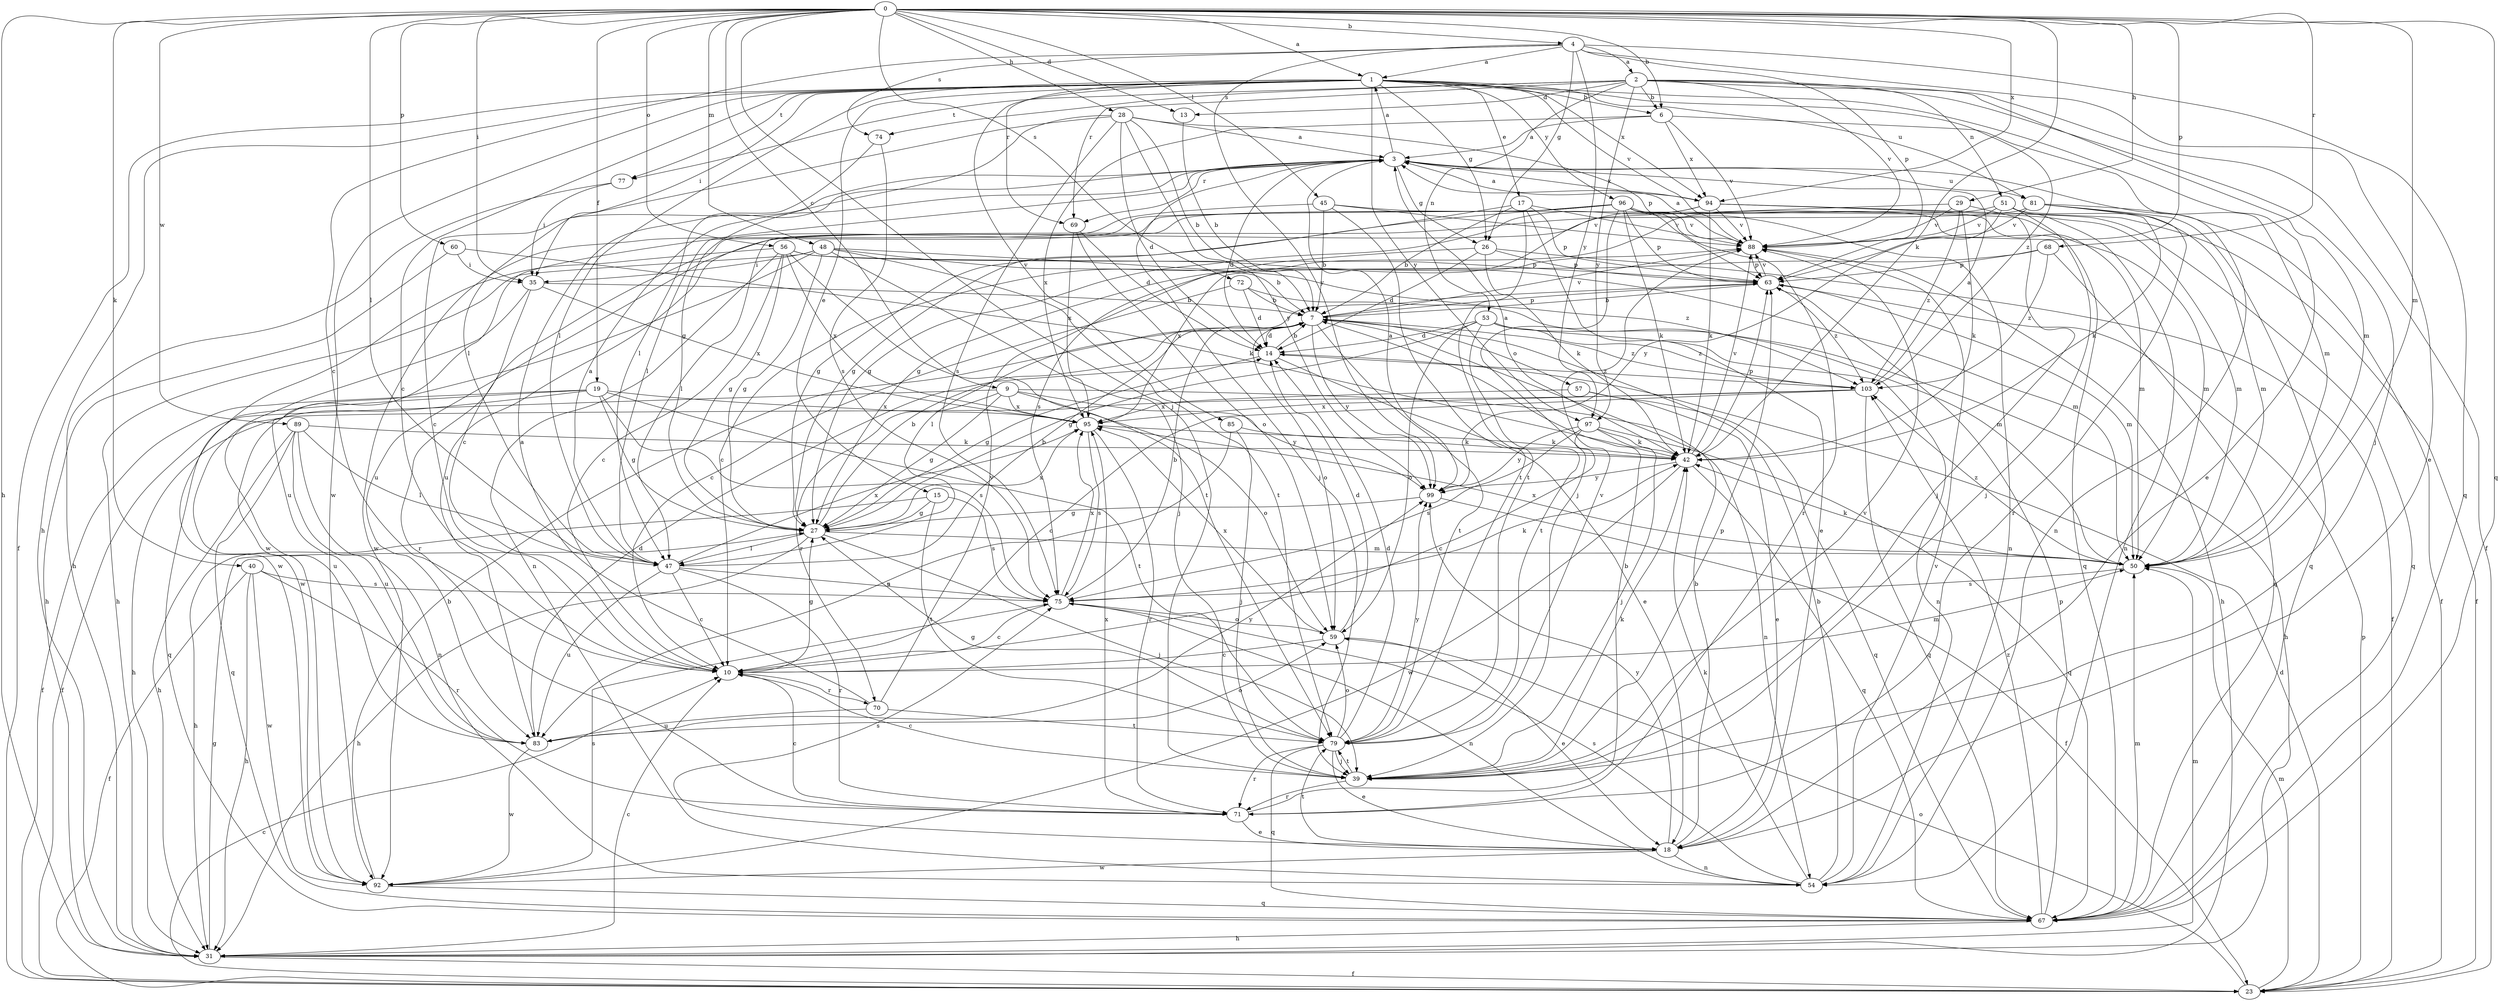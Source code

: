 strict digraph  {
0;
1;
2;
3;
4;
6;
7;
9;
10;
13;
14;
15;
17;
18;
19;
23;
26;
27;
28;
29;
31;
35;
39;
40;
42;
45;
47;
48;
50;
51;
53;
54;
56;
57;
59;
60;
63;
67;
68;
69;
70;
71;
72;
74;
75;
77;
79;
81;
83;
85;
88;
89;
92;
94;
95;
96;
97;
99;
103;
0 -> 1  [label=a];
0 -> 4  [label=b];
0 -> 6  [label=b];
0 -> 9  [label=c];
0 -> 13  [label=d];
0 -> 19  [label=f];
0 -> 28  [label=h];
0 -> 29  [label=h];
0 -> 31  [label=h];
0 -> 35  [label=i];
0 -> 39  [label=j];
0 -> 40  [label=k];
0 -> 42  [label=k];
0 -> 45  [label=l];
0 -> 47  [label=l];
0 -> 48  [label=m];
0 -> 50  [label=m];
0 -> 56  [label=o];
0 -> 60  [label=p];
0 -> 63  [label=p];
0 -> 67  [label=q];
0 -> 68  [label=r];
0 -> 72  [label=s];
0 -> 89  [label=w];
0 -> 94  [label=x];
1 -> 6  [label=b];
1 -> 10  [label=c];
1 -> 15  [label=e];
1 -> 17  [label=e];
1 -> 18  [label=e];
1 -> 23  [label=f];
1 -> 26  [label=g];
1 -> 31  [label=h];
1 -> 35  [label=i];
1 -> 47  [label=l];
1 -> 69  [label=r];
1 -> 77  [label=t];
1 -> 81  [label=u];
1 -> 85  [label=v];
1 -> 88  [label=v];
1 -> 92  [label=w];
1 -> 94  [label=x];
1 -> 96  [label=y];
1 -> 97  [label=y];
1 -> 103  [label=z];
2 -> 6  [label=b];
2 -> 13  [label=d];
2 -> 23  [label=f];
2 -> 39  [label=j];
2 -> 50  [label=m];
2 -> 51  [label=n];
2 -> 53  [label=n];
2 -> 69  [label=r];
2 -> 74  [label=s];
2 -> 77  [label=t];
2 -> 88  [label=v];
2 -> 97  [label=y];
3 -> 1  [label=a];
3 -> 10  [label=c];
3 -> 14  [label=d];
3 -> 26  [label=g];
3 -> 39  [label=j];
3 -> 47  [label=l];
3 -> 54  [label=n];
3 -> 69  [label=r];
3 -> 81  [label=u];
3 -> 94  [label=x];
4 -> 1  [label=a];
4 -> 2  [label=a];
4 -> 10  [label=c];
4 -> 18  [label=e];
4 -> 26  [label=g];
4 -> 63  [label=p];
4 -> 67  [label=q];
4 -> 74  [label=s];
4 -> 97  [label=y];
4 -> 99  [label=y];
6 -> 3  [label=a];
6 -> 50  [label=m];
6 -> 88  [label=v];
6 -> 94  [label=x];
6 -> 95  [label=x];
7 -> 14  [label=d];
7 -> 57  [label=o];
7 -> 59  [label=o];
7 -> 63  [label=p];
7 -> 79  [label=t];
7 -> 88  [label=v];
7 -> 99  [label=y];
7 -> 103  [label=z];
9 -> 23  [label=f];
9 -> 27  [label=g];
9 -> 54  [label=n];
9 -> 59  [label=o];
9 -> 70  [label=r];
9 -> 95  [label=x];
9 -> 99  [label=y];
10 -> 27  [label=g];
10 -> 50  [label=m];
10 -> 70  [label=r];
13 -> 7  [label=b];
14 -> 7  [label=b];
14 -> 18  [label=e];
14 -> 27  [label=g];
14 -> 103  [label=z];
15 -> 27  [label=g];
15 -> 31  [label=h];
15 -> 75  [label=s];
15 -> 79  [label=t];
17 -> 7  [label=b];
17 -> 18  [label=e];
17 -> 27  [label=g];
17 -> 63  [label=p];
17 -> 79  [label=t];
17 -> 88  [label=v];
18 -> 7  [label=b];
18 -> 54  [label=n];
18 -> 75  [label=s];
18 -> 79  [label=t];
18 -> 92  [label=w];
18 -> 99  [label=y];
19 -> 23  [label=f];
19 -> 27  [label=g];
19 -> 67  [label=q];
19 -> 75  [label=s];
19 -> 79  [label=t];
19 -> 83  [label=u];
19 -> 95  [label=x];
23 -> 10  [label=c];
23 -> 14  [label=d];
23 -> 50  [label=m];
23 -> 59  [label=o];
23 -> 63  [label=p];
26 -> 10  [label=c];
26 -> 14  [label=d];
26 -> 23  [label=f];
26 -> 42  [label=k];
26 -> 63  [label=p];
27 -> 7  [label=b];
27 -> 31  [label=h];
27 -> 39  [label=j];
27 -> 47  [label=l];
27 -> 50  [label=m];
27 -> 95  [label=x];
28 -> 3  [label=a];
28 -> 7  [label=b];
28 -> 14  [label=d];
28 -> 27  [label=g];
28 -> 47  [label=l];
28 -> 63  [label=p];
28 -> 75  [label=s];
28 -> 99  [label=y];
29 -> 39  [label=j];
29 -> 42  [label=k];
29 -> 83  [label=u];
29 -> 88  [label=v];
29 -> 103  [label=z];
31 -> 10  [label=c];
31 -> 23  [label=f];
31 -> 27  [label=g];
31 -> 50  [label=m];
35 -> 7  [label=b];
35 -> 71  [label=r];
35 -> 92  [label=w];
35 -> 95  [label=x];
39 -> 10  [label=c];
39 -> 42  [label=k];
39 -> 63  [label=p];
39 -> 71  [label=r];
39 -> 79  [label=t];
39 -> 88  [label=v];
40 -> 23  [label=f];
40 -> 31  [label=h];
40 -> 71  [label=r];
40 -> 75  [label=s];
40 -> 92  [label=w];
42 -> 3  [label=a];
42 -> 63  [label=p];
42 -> 67  [label=q];
42 -> 88  [label=v];
42 -> 92  [label=w];
42 -> 99  [label=y];
45 -> 7  [label=b];
45 -> 50  [label=m];
45 -> 79  [label=t];
45 -> 88  [label=v];
45 -> 92  [label=w];
47 -> 3  [label=a];
47 -> 7  [label=b];
47 -> 10  [label=c];
47 -> 71  [label=r];
47 -> 75  [label=s];
47 -> 83  [label=u];
47 -> 95  [label=x];
48 -> 7  [label=b];
48 -> 27  [label=g];
48 -> 31  [label=h];
48 -> 35  [label=i];
48 -> 39  [label=j];
48 -> 79  [label=t];
48 -> 83  [label=u];
48 -> 103  [label=z];
50 -> 42  [label=k];
50 -> 75  [label=s];
50 -> 95  [label=x];
50 -> 103  [label=z];
51 -> 27  [label=g];
51 -> 39  [label=j];
51 -> 50  [label=m];
51 -> 54  [label=n];
51 -> 88  [label=v];
51 -> 99  [label=y];
53 -> 14  [label=d];
53 -> 27  [label=g];
53 -> 31  [label=h];
53 -> 54  [label=n];
53 -> 59  [label=o];
53 -> 79  [label=t];
53 -> 103  [label=z];
54 -> 7  [label=b];
54 -> 42  [label=k];
54 -> 75  [label=s];
54 -> 88  [label=v];
56 -> 10  [label=c];
56 -> 27  [label=g];
56 -> 50  [label=m];
56 -> 54  [label=n];
56 -> 63  [label=p];
56 -> 79  [label=t];
56 -> 92  [label=w];
56 -> 95  [label=x];
57 -> 18  [label=e];
57 -> 67  [label=q];
57 -> 95  [label=x];
59 -> 10  [label=c];
59 -> 14  [label=d];
59 -> 18  [label=e];
59 -> 95  [label=x];
60 -> 31  [label=h];
60 -> 35  [label=i];
60 -> 42  [label=k];
63 -> 7  [label=b];
63 -> 47  [label=l];
63 -> 50  [label=m];
63 -> 88  [label=v];
63 -> 103  [label=z];
67 -> 31  [label=h];
67 -> 50  [label=m];
67 -> 63  [label=p];
67 -> 103  [label=z];
68 -> 63  [label=p];
68 -> 67  [label=q];
68 -> 95  [label=x];
68 -> 103  [label=z];
69 -> 14  [label=d];
69 -> 59  [label=o];
69 -> 95  [label=x];
70 -> 3  [label=a];
70 -> 79  [label=t];
70 -> 83  [label=u];
70 -> 88  [label=v];
71 -> 7  [label=b];
71 -> 10  [label=c];
71 -> 18  [label=e];
71 -> 95  [label=x];
72 -> 7  [label=b];
72 -> 10  [label=c];
72 -> 14  [label=d];
72 -> 50  [label=m];
74 -> 47  [label=l];
74 -> 75  [label=s];
75 -> 7  [label=b];
75 -> 10  [label=c];
75 -> 42  [label=k];
75 -> 54  [label=n];
75 -> 59  [label=o];
75 -> 95  [label=x];
77 -> 31  [label=h];
77 -> 35  [label=i];
79 -> 14  [label=d];
79 -> 18  [label=e];
79 -> 27  [label=g];
79 -> 39  [label=j];
79 -> 59  [label=o];
79 -> 67  [label=q];
79 -> 71  [label=r];
79 -> 88  [label=v];
79 -> 99  [label=y];
81 -> 23  [label=f];
81 -> 42  [label=k];
81 -> 67  [label=q];
81 -> 71  [label=r];
81 -> 83  [label=u];
81 -> 88  [label=v];
83 -> 14  [label=d];
83 -> 59  [label=o];
83 -> 92  [label=w];
83 -> 99  [label=y];
85 -> 39  [label=j];
85 -> 42  [label=k];
85 -> 83  [label=u];
88 -> 3  [label=a];
88 -> 31  [label=h];
88 -> 63  [label=p];
89 -> 31  [label=h];
89 -> 42  [label=k];
89 -> 47  [label=l];
89 -> 54  [label=n];
89 -> 67  [label=q];
89 -> 83  [label=u];
92 -> 7  [label=b];
92 -> 67  [label=q];
92 -> 75  [label=s];
94 -> 3  [label=a];
94 -> 23  [label=f];
94 -> 27  [label=g];
94 -> 42  [label=k];
94 -> 50  [label=m];
94 -> 67  [label=q];
94 -> 75  [label=s];
94 -> 88  [label=v];
95 -> 42  [label=k];
95 -> 71  [label=r];
95 -> 75  [label=s];
96 -> 10  [label=c];
96 -> 27  [label=g];
96 -> 39  [label=j];
96 -> 42  [label=k];
96 -> 47  [label=l];
96 -> 50  [label=m];
96 -> 54  [label=n];
96 -> 63  [label=p];
96 -> 67  [label=q];
96 -> 71  [label=r];
96 -> 88  [label=v];
96 -> 92  [label=w];
97 -> 10  [label=c];
97 -> 39  [label=j];
97 -> 42  [label=k];
97 -> 67  [label=q];
97 -> 75  [label=s];
97 -> 99  [label=y];
99 -> 3  [label=a];
99 -> 23  [label=f];
99 -> 27  [label=g];
103 -> 3  [label=a];
103 -> 10  [label=c];
103 -> 31  [label=h];
103 -> 67  [label=q];
103 -> 95  [label=x];
}
